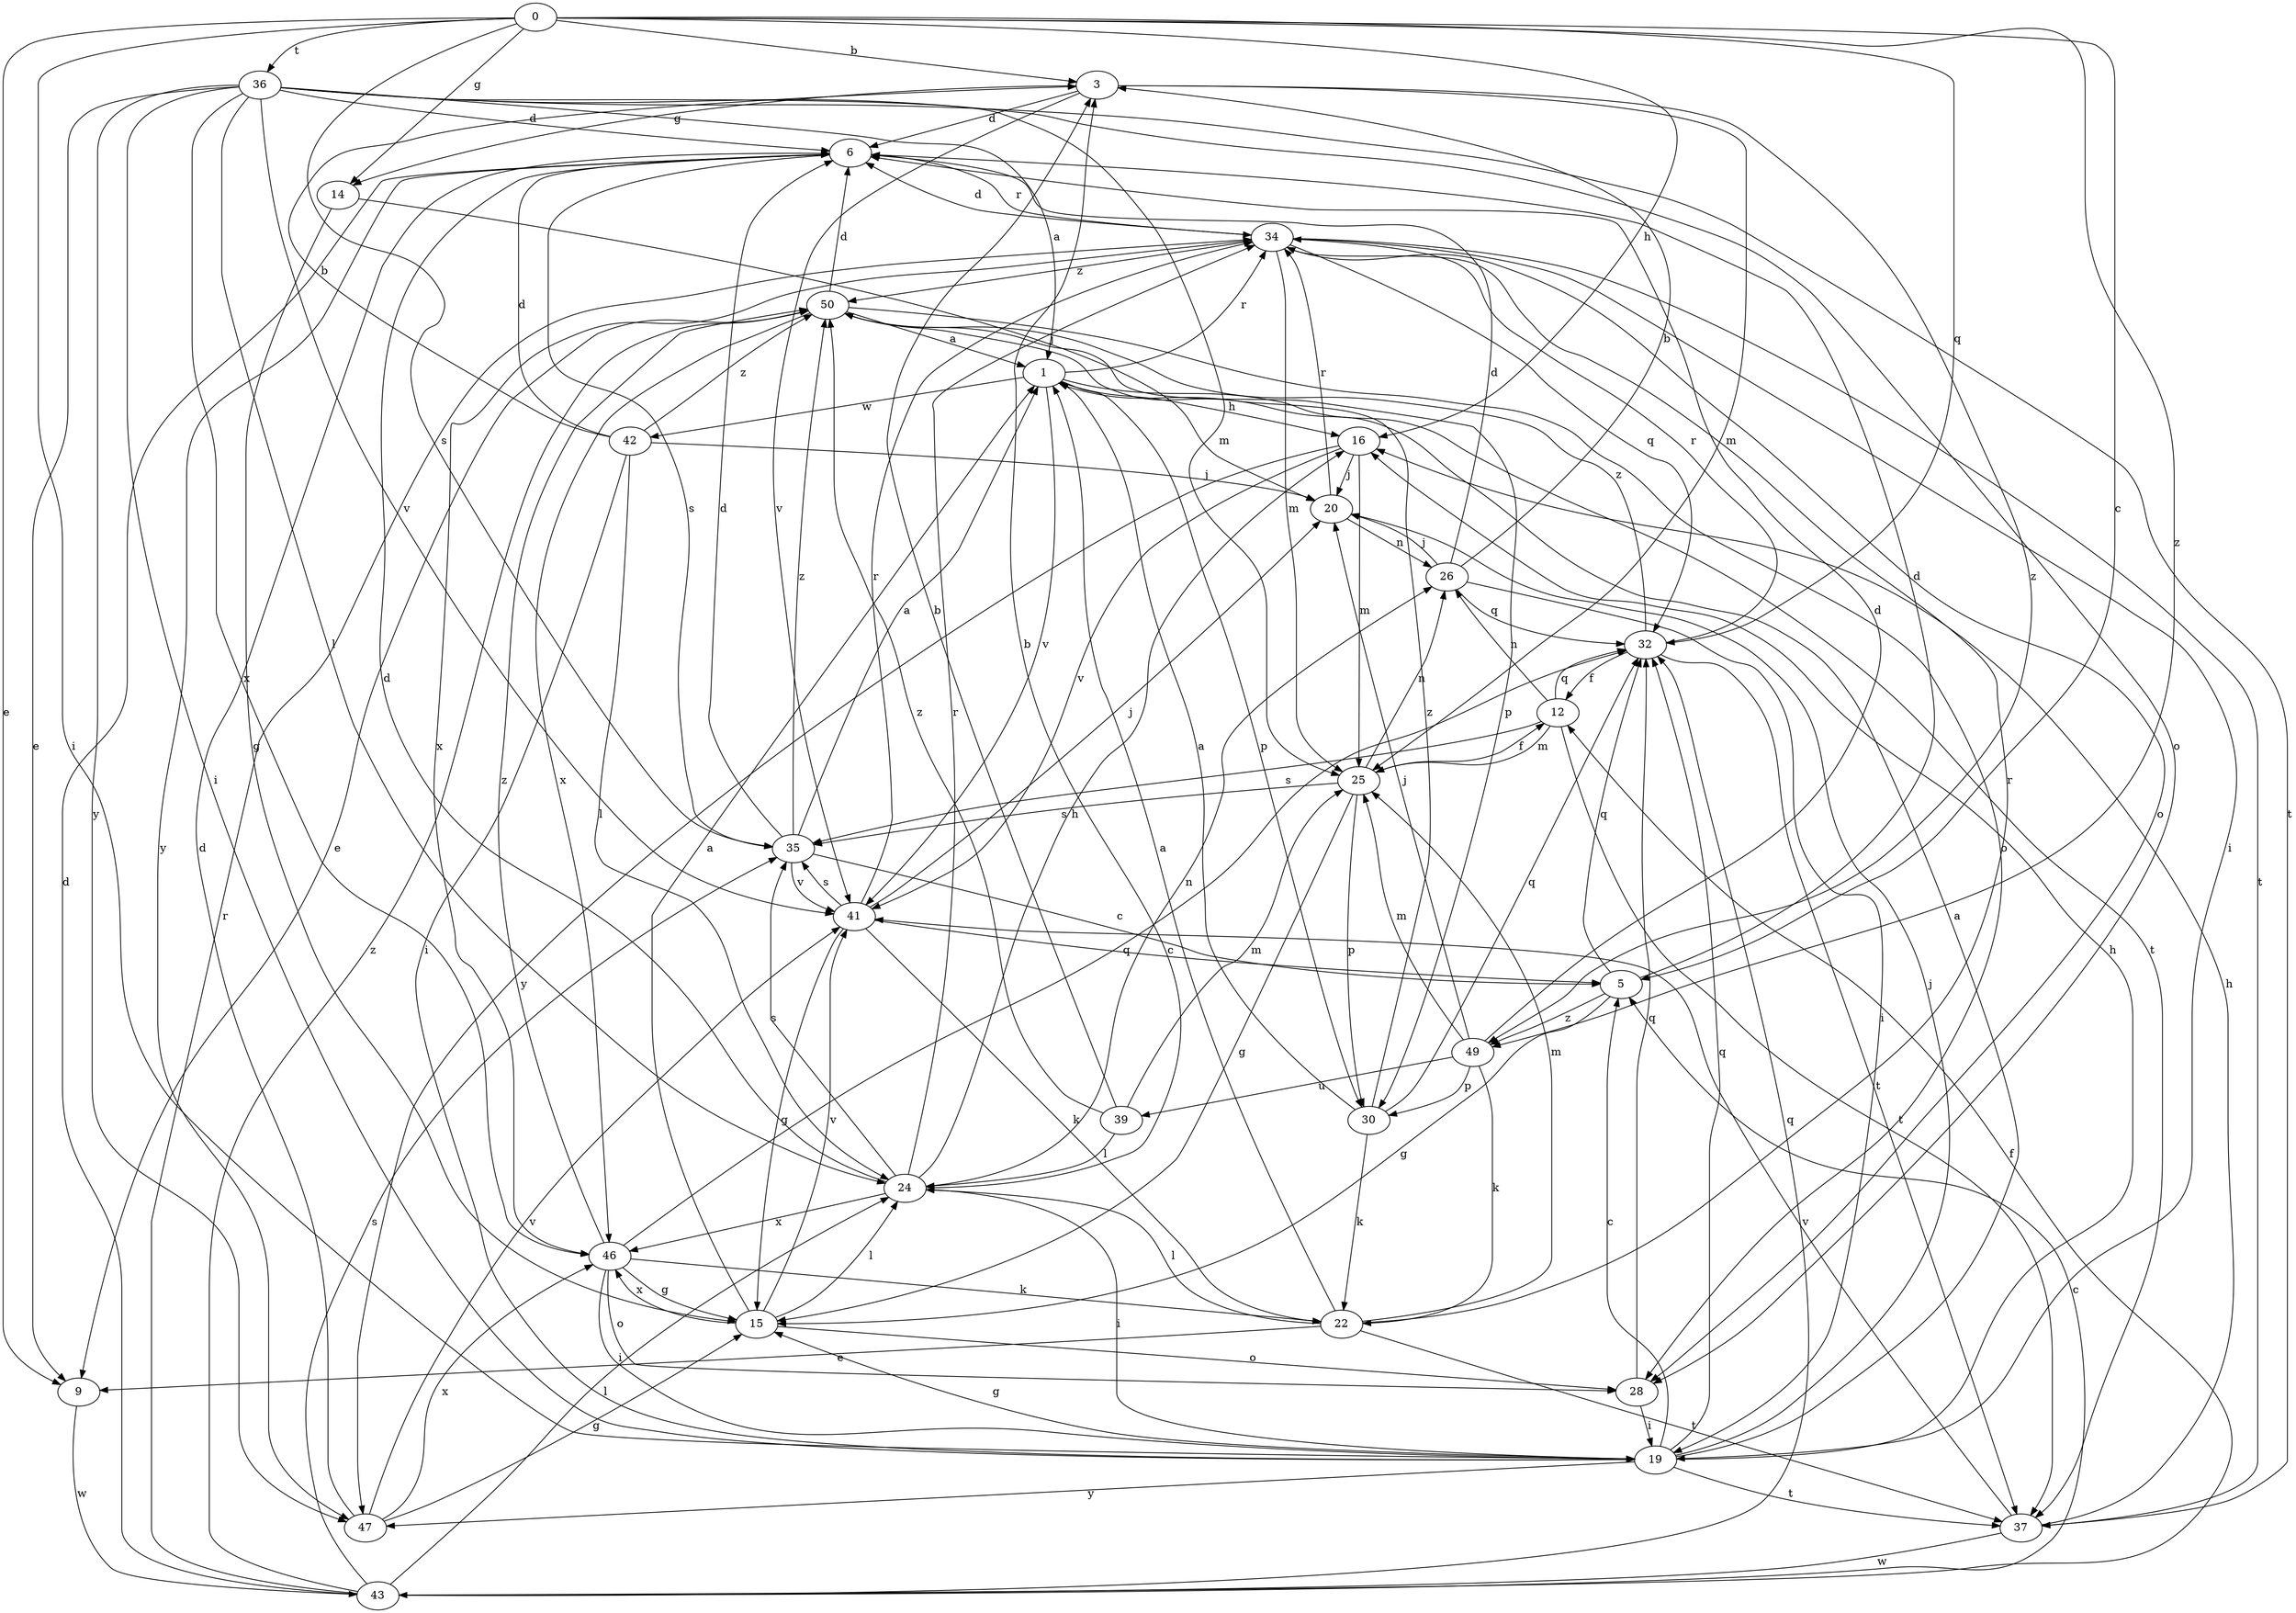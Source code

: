strict digraph  {
0;
1;
3;
5;
6;
9;
12;
14;
15;
16;
19;
20;
22;
24;
25;
26;
28;
30;
32;
34;
35;
36;
37;
39;
41;
42;
43;
46;
47;
49;
50;
0 -> 3  [label=b];
0 -> 5  [label=c];
0 -> 9  [label=e];
0 -> 14  [label=g];
0 -> 16  [label=h];
0 -> 19  [label=i];
0 -> 32  [label=q];
0 -> 35  [label=s];
0 -> 36  [label=t];
0 -> 49  [label=z];
1 -> 16  [label=h];
1 -> 30  [label=p];
1 -> 34  [label=r];
1 -> 37  [label=t];
1 -> 41  [label=v];
1 -> 42  [label=w];
3 -> 6  [label=d];
3 -> 14  [label=g];
3 -> 25  [label=m];
3 -> 41  [label=v];
3 -> 49  [label=z];
5 -> 6  [label=d];
5 -> 15  [label=g];
5 -> 32  [label=q];
5 -> 49  [label=z];
6 -> 34  [label=r];
6 -> 35  [label=s];
6 -> 47  [label=y];
9 -> 43  [label=w];
12 -> 25  [label=m];
12 -> 26  [label=n];
12 -> 32  [label=q];
12 -> 35  [label=s];
12 -> 37  [label=t];
14 -> 15  [label=g];
14 -> 20  [label=j];
15 -> 1  [label=a];
15 -> 24  [label=l];
15 -> 28  [label=o];
15 -> 41  [label=v];
15 -> 46  [label=x];
16 -> 20  [label=j];
16 -> 25  [label=m];
16 -> 41  [label=v];
16 -> 47  [label=y];
19 -> 1  [label=a];
19 -> 5  [label=c];
19 -> 15  [label=g];
19 -> 16  [label=h];
19 -> 20  [label=j];
19 -> 32  [label=q];
19 -> 37  [label=t];
19 -> 47  [label=y];
20 -> 26  [label=n];
20 -> 34  [label=r];
22 -> 1  [label=a];
22 -> 9  [label=e];
22 -> 24  [label=l];
22 -> 25  [label=m];
22 -> 34  [label=r];
22 -> 37  [label=t];
24 -> 3  [label=b];
24 -> 6  [label=d];
24 -> 16  [label=h];
24 -> 19  [label=i];
24 -> 26  [label=n];
24 -> 34  [label=r];
24 -> 35  [label=s];
24 -> 46  [label=x];
25 -> 12  [label=f];
25 -> 15  [label=g];
25 -> 26  [label=n];
25 -> 30  [label=p];
25 -> 35  [label=s];
26 -> 3  [label=b];
26 -> 6  [label=d];
26 -> 19  [label=i];
26 -> 20  [label=j];
26 -> 32  [label=q];
28 -> 19  [label=i];
28 -> 32  [label=q];
30 -> 1  [label=a];
30 -> 22  [label=k];
30 -> 32  [label=q];
30 -> 50  [label=z];
32 -> 12  [label=f];
32 -> 34  [label=r];
32 -> 37  [label=t];
32 -> 50  [label=z];
34 -> 6  [label=d];
34 -> 19  [label=i];
34 -> 25  [label=m];
34 -> 28  [label=o];
34 -> 32  [label=q];
34 -> 37  [label=t];
34 -> 46  [label=x];
34 -> 50  [label=z];
35 -> 1  [label=a];
35 -> 5  [label=c];
35 -> 6  [label=d];
35 -> 41  [label=v];
35 -> 50  [label=z];
36 -> 1  [label=a];
36 -> 6  [label=d];
36 -> 9  [label=e];
36 -> 19  [label=i];
36 -> 24  [label=l];
36 -> 25  [label=m];
36 -> 28  [label=o];
36 -> 37  [label=t];
36 -> 41  [label=v];
36 -> 46  [label=x];
36 -> 47  [label=y];
37 -> 16  [label=h];
37 -> 41  [label=v];
37 -> 43  [label=w];
39 -> 3  [label=b];
39 -> 24  [label=l];
39 -> 25  [label=m];
39 -> 50  [label=z];
41 -> 5  [label=c];
41 -> 15  [label=g];
41 -> 20  [label=j];
41 -> 22  [label=k];
41 -> 34  [label=r];
41 -> 35  [label=s];
42 -> 3  [label=b];
42 -> 6  [label=d];
42 -> 19  [label=i];
42 -> 20  [label=j];
42 -> 24  [label=l];
42 -> 50  [label=z];
43 -> 5  [label=c];
43 -> 6  [label=d];
43 -> 12  [label=f];
43 -> 24  [label=l];
43 -> 32  [label=q];
43 -> 34  [label=r];
43 -> 35  [label=s];
43 -> 50  [label=z];
46 -> 15  [label=g];
46 -> 19  [label=i];
46 -> 22  [label=k];
46 -> 28  [label=o];
46 -> 32  [label=q];
46 -> 50  [label=z];
47 -> 6  [label=d];
47 -> 15  [label=g];
47 -> 41  [label=v];
47 -> 46  [label=x];
49 -> 6  [label=d];
49 -> 20  [label=j];
49 -> 22  [label=k];
49 -> 25  [label=m];
49 -> 30  [label=p];
49 -> 39  [label=u];
50 -> 1  [label=a];
50 -> 6  [label=d];
50 -> 9  [label=e];
50 -> 28  [label=o];
50 -> 30  [label=p];
50 -> 46  [label=x];
}
